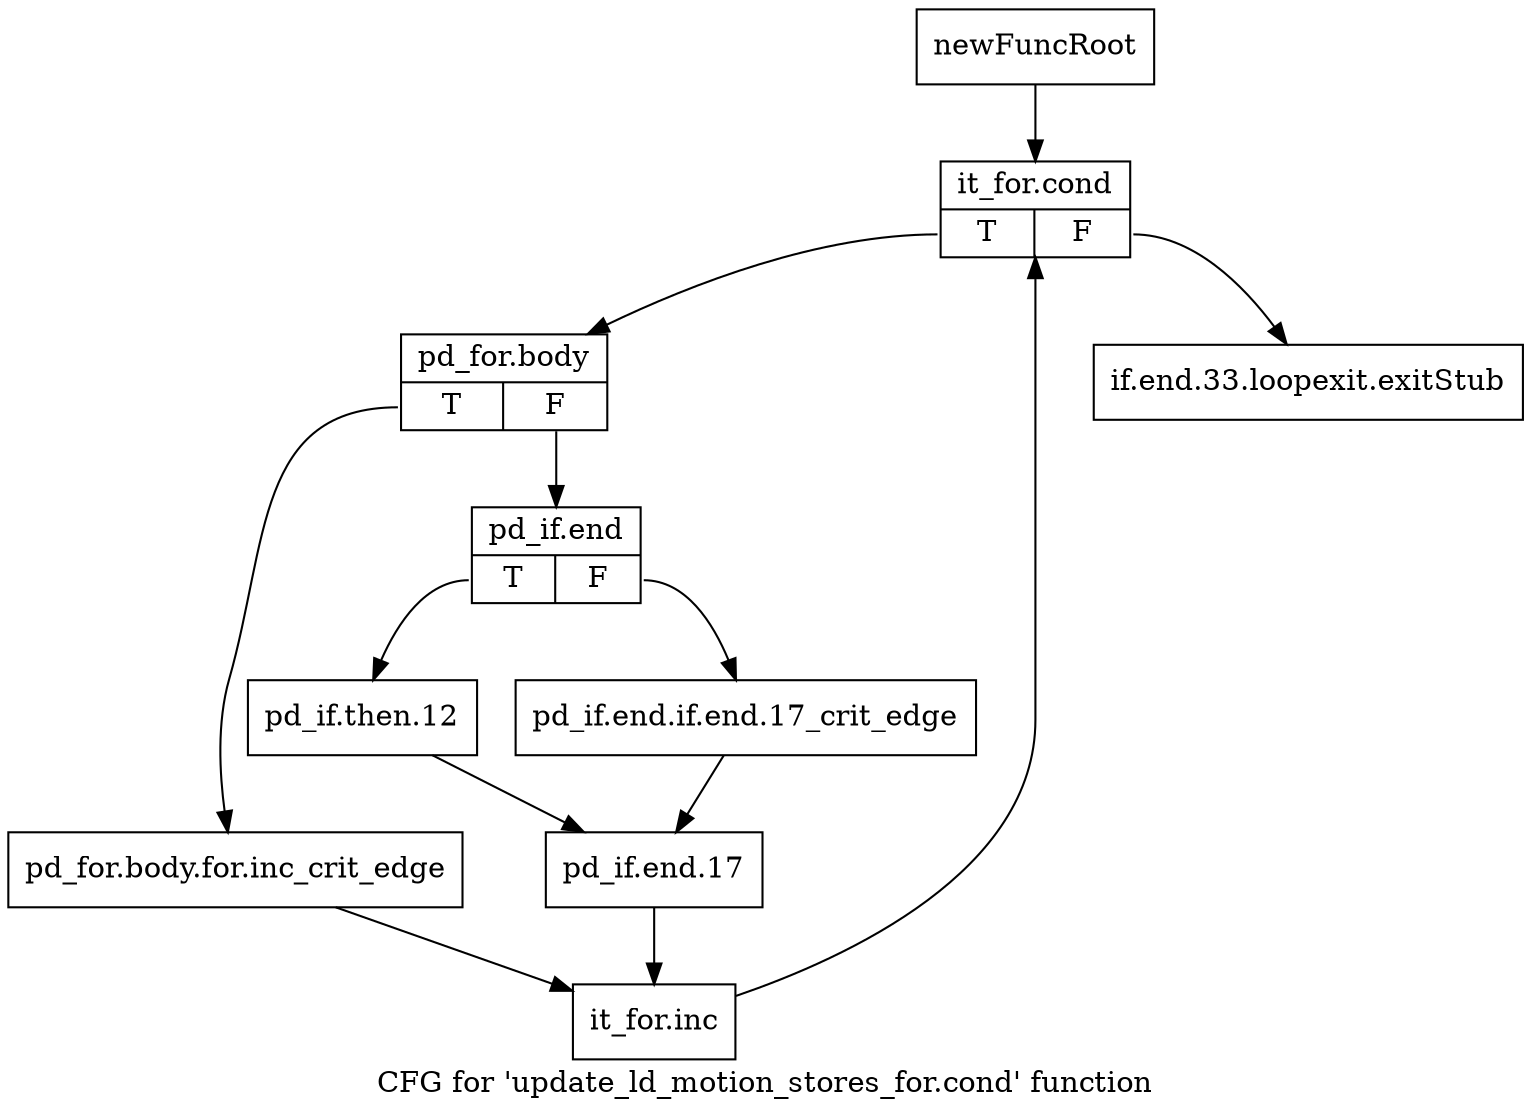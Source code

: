 digraph "CFG for 'update_ld_motion_stores_for.cond' function" {
	label="CFG for 'update_ld_motion_stores_for.cond' function";

	Node0xb19dc10 [shape=record,label="{newFuncRoot}"];
	Node0xb19dc10 -> Node0xb19dcb0;
	Node0xb19dc60 [shape=record,label="{if.end.33.loopexit.exitStub}"];
	Node0xb19dcb0 [shape=record,label="{it_for.cond|{<s0>T|<s1>F}}"];
	Node0xb19dcb0:s0 -> Node0xb19dd00;
	Node0xb19dcb0:s1 -> Node0xb19dc60;
	Node0xb19dd00 [shape=record,label="{pd_for.body|{<s0>T|<s1>F}}"];
	Node0xb19dd00:s0 -> Node0xb19de90;
	Node0xb19dd00:s1 -> Node0xb19dd50;
	Node0xb19dd50 [shape=record,label="{pd_if.end|{<s0>T|<s1>F}}"];
	Node0xb19dd50:s0 -> Node0xb19ddf0;
	Node0xb19dd50:s1 -> Node0xb19dda0;
	Node0xb19dda0 [shape=record,label="{pd_if.end.if.end.17_crit_edge}"];
	Node0xb19dda0 -> Node0xb19de40;
	Node0xb19ddf0 [shape=record,label="{pd_if.then.12}"];
	Node0xb19ddf0 -> Node0xb19de40;
	Node0xb19de40 [shape=record,label="{pd_if.end.17}"];
	Node0xb19de40 -> Node0xb19dee0;
	Node0xb19de90 [shape=record,label="{pd_for.body.for.inc_crit_edge}"];
	Node0xb19de90 -> Node0xb19dee0;
	Node0xb19dee0 [shape=record,label="{it_for.inc}"];
	Node0xb19dee0 -> Node0xb19dcb0;
}
